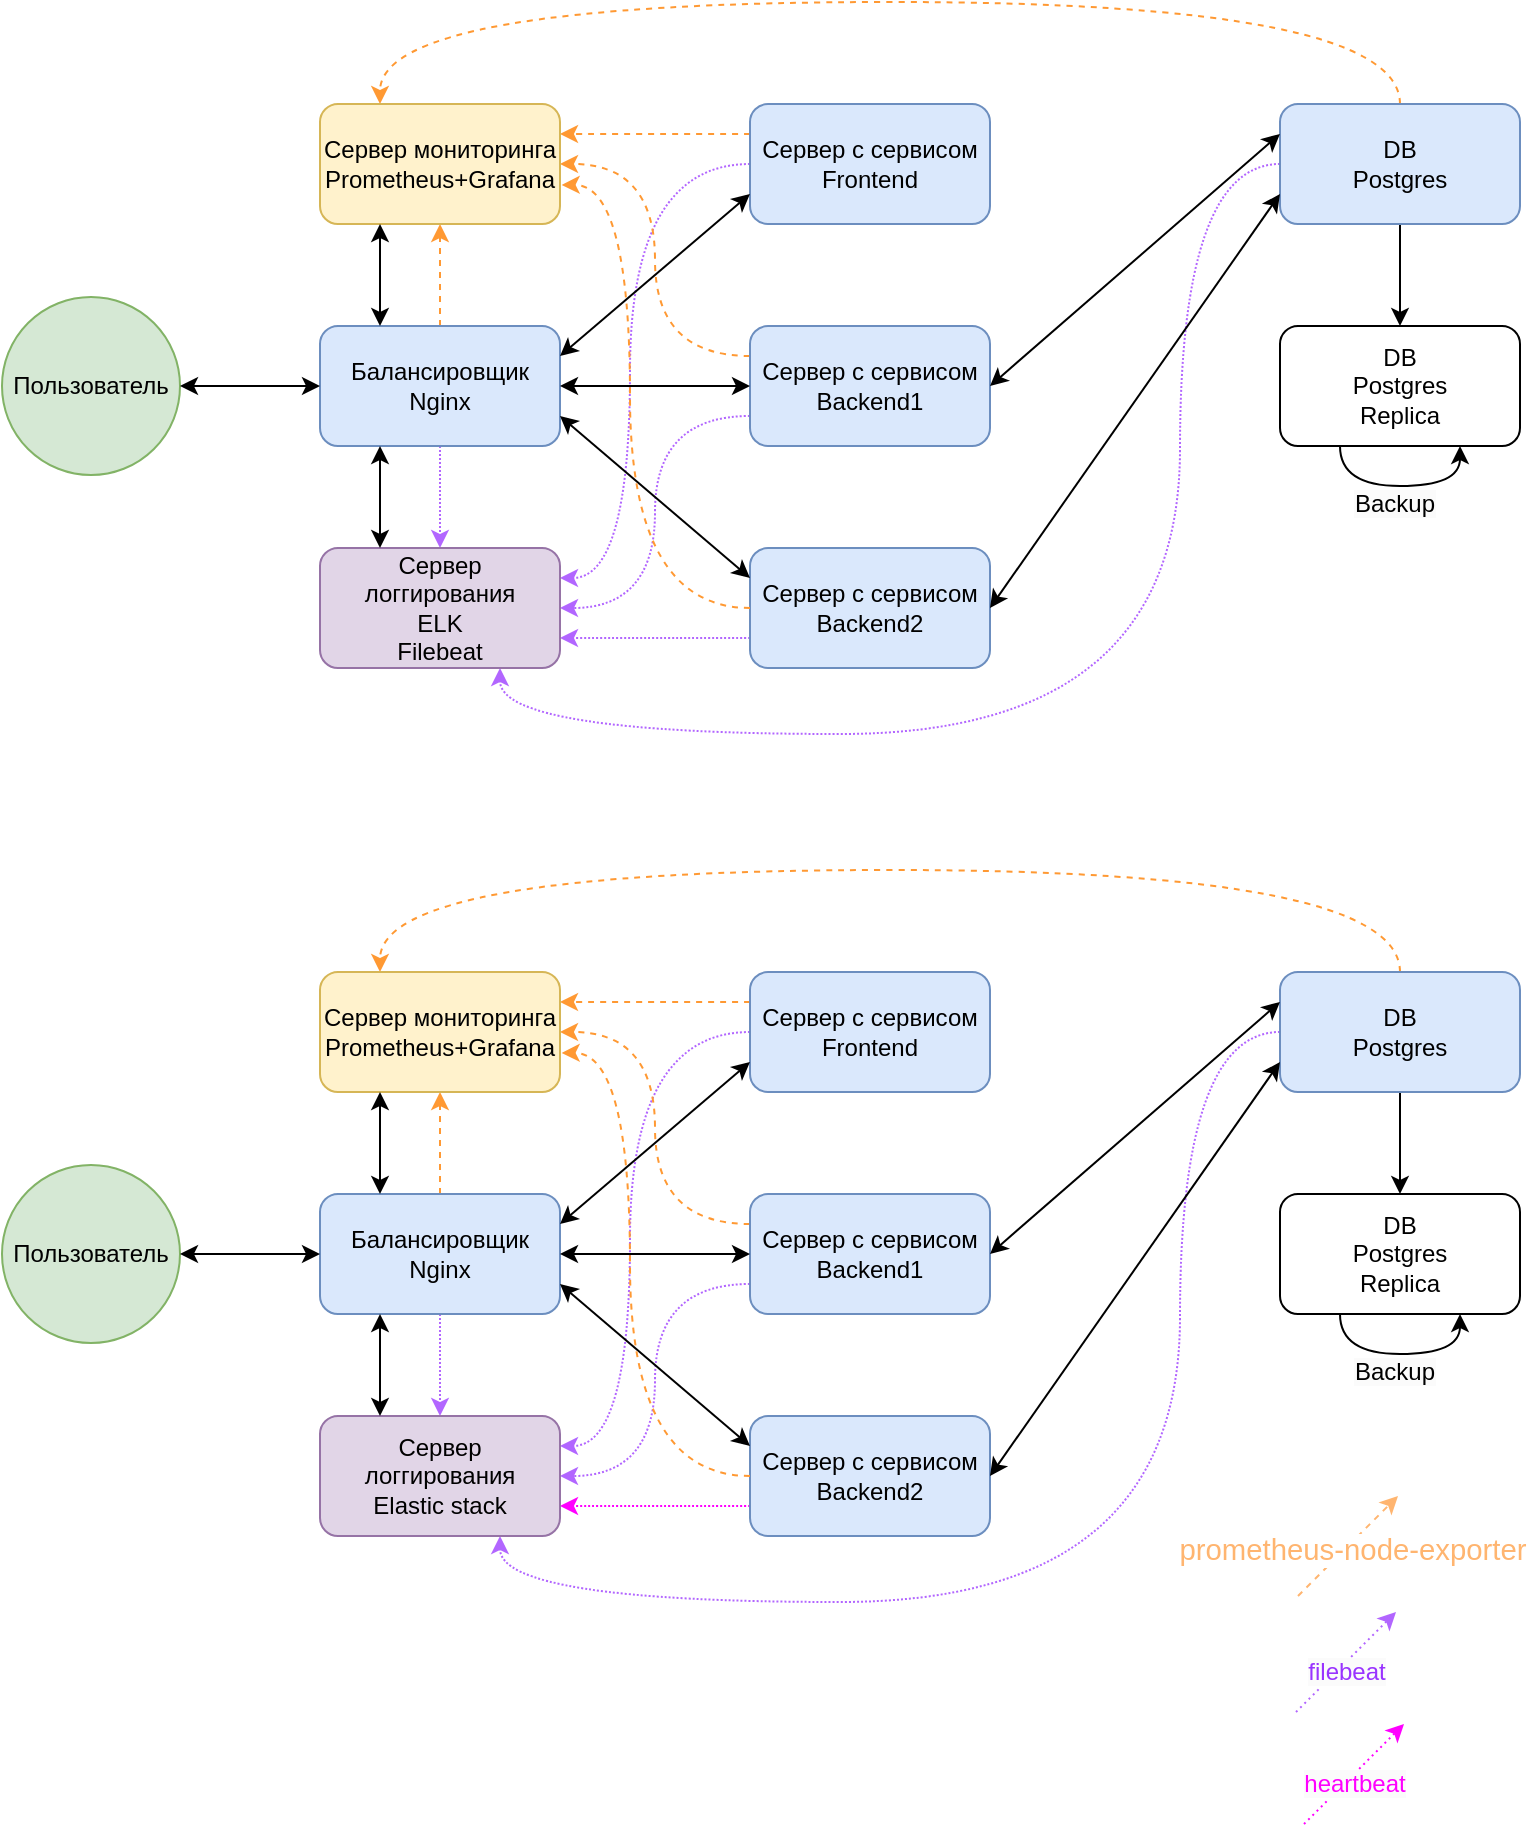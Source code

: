 <mxfile version="25.0.3">
  <diagram name="Страница — 1" id="hiSszDSdM4KmS5g5JCWV">
    <mxGraphModel dx="1434" dy="780" grid="0" gridSize="10" guides="1" tooltips="1" connect="1" arrows="1" fold="1" page="1" pageScale="1" pageWidth="827" pageHeight="1169" math="0" shadow="0">
      <root>
        <mxCell id="0" />
        <mxCell id="1" parent="0" />
        <mxCell id="JpiygvqlaEMgaRIOcOH8-22" style="edgeStyle=orthogonalEdgeStyle;rounded=0;orthogonalLoop=1;jettySize=auto;html=1;entryX=0.5;entryY=0;entryDx=0;entryDy=0;dashed=1;strokeColor=#B266FF;dashPattern=1 1;" parent="1" source="JpiygvqlaEMgaRIOcOH8-1" target="JpiygvqlaEMgaRIOcOH8-18" edge="1">
          <mxGeometry relative="1" as="geometry" />
        </mxCell>
        <mxCell id="JpiygvqlaEMgaRIOcOH8-26" value="" style="edgeStyle=orthogonalEdgeStyle;rounded=0;orthogonalLoop=1;jettySize=auto;html=1;dashed=1;strokeColor=#FF9933;" parent="1" source="JpiygvqlaEMgaRIOcOH8-1" target="JpiygvqlaEMgaRIOcOH8-19" edge="1">
          <mxGeometry relative="1" as="geometry" />
        </mxCell>
        <mxCell id="JpiygvqlaEMgaRIOcOH8-1" value="&lt;div&gt;Балансировщик&lt;/div&gt;Nginx" style="rounded=1;whiteSpace=wrap;html=1;fillColor=#dae8fc;strokeColor=#6c8ebf;" parent="1" vertex="1">
          <mxGeometry x="184" y="325" width="120" height="60" as="geometry" />
        </mxCell>
        <mxCell id="JpiygvqlaEMgaRIOcOH8-31" style="edgeStyle=orthogonalEdgeStyle;rounded=0;orthogonalLoop=1;jettySize=auto;html=1;entryX=1;entryY=0.25;entryDx=0;entryDy=0;dashed=1;curved=1;strokeColor=#B266FF;dashPattern=1 1;" parent="1" source="JpiygvqlaEMgaRIOcOH8-2" target="JpiygvqlaEMgaRIOcOH8-18" edge="1">
          <mxGeometry relative="1" as="geometry">
            <Array as="points">
              <mxPoint x="339" y="244" />
              <mxPoint x="339" y="451" />
            </Array>
          </mxGeometry>
        </mxCell>
        <mxCell id="JpiygvqlaEMgaRIOcOH8-34" style="edgeStyle=orthogonalEdgeStyle;rounded=0;orthogonalLoop=1;jettySize=auto;html=1;entryX=1;entryY=0.25;entryDx=0;entryDy=0;curved=1;dashed=1;exitX=0;exitY=0.25;exitDx=0;exitDy=0;strokeColor=#FF9933;" parent="1" source="JpiygvqlaEMgaRIOcOH8-2" target="JpiygvqlaEMgaRIOcOH8-19" edge="1">
          <mxGeometry relative="1" as="geometry" />
        </mxCell>
        <mxCell id="JpiygvqlaEMgaRIOcOH8-2" value="Сервер с сервисом&lt;div&gt;Frontend&lt;/div&gt;" style="rounded=1;whiteSpace=wrap;html=1;fillColor=#dae8fc;strokeColor=#6c8ebf;" parent="1" vertex="1">
          <mxGeometry x="399" y="214" width="120" height="60" as="geometry" />
        </mxCell>
        <mxCell id="JpiygvqlaEMgaRIOcOH8-29" style="edgeStyle=orthogonalEdgeStyle;rounded=0;orthogonalLoop=1;jettySize=auto;html=1;entryX=1;entryY=0.5;entryDx=0;entryDy=0;dashed=1;curved=1;strokeColor=#B266FF;exitX=0;exitY=0.75;exitDx=0;exitDy=0;dashPattern=1 1;" parent="1" source="JpiygvqlaEMgaRIOcOH8-3" target="JpiygvqlaEMgaRIOcOH8-18" edge="1">
          <mxGeometry relative="1" as="geometry" />
        </mxCell>
        <mxCell id="JpiygvqlaEMgaRIOcOH8-35" style="edgeStyle=orthogonalEdgeStyle;rounded=0;orthogonalLoop=1;jettySize=auto;html=1;exitX=0;exitY=0.25;exitDx=0;exitDy=0;entryX=1;entryY=0.5;entryDx=0;entryDy=0;curved=1;dashed=1;strokeColor=#FF9933;" parent="1" source="JpiygvqlaEMgaRIOcOH8-3" target="JpiygvqlaEMgaRIOcOH8-19" edge="1">
          <mxGeometry relative="1" as="geometry" />
        </mxCell>
        <mxCell id="JpiygvqlaEMgaRIOcOH8-3" value="Сервер с сервисом&lt;br&gt;&lt;div&gt;Backend1&lt;/div&gt;" style="rounded=1;whiteSpace=wrap;html=1;fillColor=#dae8fc;strokeColor=#6c8ebf;" parent="1" vertex="1">
          <mxGeometry x="399" y="325" width="120" height="60" as="geometry" />
        </mxCell>
        <mxCell id="JpiygvqlaEMgaRIOcOH8-30" style="edgeStyle=orthogonalEdgeStyle;rounded=0;orthogonalLoop=1;jettySize=auto;html=1;entryX=1;entryY=0.75;entryDx=0;entryDy=0;dashed=1;curved=1;strokeColor=#B266FF;exitX=0;exitY=0.75;exitDx=0;exitDy=0;dashPattern=1 1;" parent="1" source="JpiygvqlaEMgaRIOcOH8-4" target="JpiygvqlaEMgaRIOcOH8-18" edge="1">
          <mxGeometry relative="1" as="geometry" />
        </mxCell>
        <mxCell id="JpiygvqlaEMgaRIOcOH8-4" value="Сервер с сервисом&lt;br&gt;&lt;div&gt;Backend2&lt;/div&gt;" style="rounded=1;whiteSpace=wrap;html=1;fillColor=#dae8fc;strokeColor=#6c8ebf;" parent="1" vertex="1">
          <mxGeometry x="399" y="436" width="120" height="60" as="geometry" />
        </mxCell>
        <mxCell id="JpiygvqlaEMgaRIOcOH8-12" style="edgeStyle=orthogonalEdgeStyle;rounded=0;orthogonalLoop=1;jettySize=auto;html=1;exitX=0.5;exitY=1;exitDx=0;exitDy=0;entryX=0.5;entryY=0;entryDx=0;entryDy=0;" parent="1" source="JpiygvqlaEMgaRIOcOH8-5" target="JpiygvqlaEMgaRIOcOH8-6" edge="1">
          <mxGeometry relative="1" as="geometry" />
        </mxCell>
        <mxCell id="JpiygvqlaEMgaRIOcOH8-32" style="edgeStyle=orthogonalEdgeStyle;rounded=0;orthogonalLoop=1;jettySize=auto;html=1;entryX=0.25;entryY=0;entryDx=0;entryDy=0;curved=1;exitX=0.5;exitY=0;exitDx=0;exitDy=0;dashed=1;strokeColor=#FF9933;" parent="1" source="JpiygvqlaEMgaRIOcOH8-5" target="JpiygvqlaEMgaRIOcOH8-19" edge="1">
          <mxGeometry relative="1" as="geometry">
            <Array as="points">
              <mxPoint x="724" y="163" />
              <mxPoint x="214" y="163" />
            </Array>
          </mxGeometry>
        </mxCell>
        <mxCell id="JpiygvqlaEMgaRIOcOH8-33" style="edgeStyle=orthogonalEdgeStyle;rounded=0;orthogonalLoop=1;jettySize=auto;html=1;entryX=0.75;entryY=1;entryDx=0;entryDy=0;curved=1;dashed=1;strokeColor=#B266FF;dashPattern=1 1;" parent="1" source="JpiygvqlaEMgaRIOcOH8-5" target="JpiygvqlaEMgaRIOcOH8-18" edge="1">
          <mxGeometry relative="1" as="geometry">
            <Array as="points">
              <mxPoint x="614" y="244" />
              <mxPoint x="614" y="529" />
              <mxPoint x="274" y="529" />
            </Array>
          </mxGeometry>
        </mxCell>
        <mxCell id="JpiygvqlaEMgaRIOcOH8-5" value="DB&lt;div&gt;Postgres&lt;/div&gt;" style="rounded=1;whiteSpace=wrap;html=1;fillColor=#dae8fc;strokeColor=#6c8ebf;" parent="1" vertex="1">
          <mxGeometry x="664" y="214" width="120" height="60" as="geometry" />
        </mxCell>
        <mxCell id="JpiygvqlaEMgaRIOcOH8-15" value="" style="edgeStyle=orthogonalEdgeStyle;rounded=0;orthogonalLoop=1;jettySize=auto;html=1;entryX=0.75;entryY=1;entryDx=0;entryDy=0;curved=1;exitX=0.25;exitY=1;exitDx=0;exitDy=0;" parent="1" source="JpiygvqlaEMgaRIOcOH8-6" target="JpiygvqlaEMgaRIOcOH8-6" edge="1">
          <mxGeometry relative="1" as="geometry">
            <mxPoint x="724" y="436" as="targetPoint" />
          </mxGeometry>
        </mxCell>
        <mxCell id="JpiygvqlaEMgaRIOcOH8-23" value="&lt;span style=&quot;font-size: 12px; text-wrap-mode: wrap; background-color: rgb(251, 251, 251);&quot;&gt;Backup&lt;/span&gt;" style="edgeLabel;html=1;align=center;verticalAlign=middle;resizable=0;points=[];" parent="JpiygvqlaEMgaRIOcOH8-15" vertex="1" connectable="0">
          <mxGeometry x="-0.057" y="3" relative="1" as="geometry">
            <mxPoint y="12" as="offset" />
          </mxGeometry>
        </mxCell>
        <mxCell id="JpiygvqlaEMgaRIOcOH8-6" value="DB&lt;div&gt;Postgres&lt;/div&gt;&lt;div&gt;Replica&lt;/div&gt;" style="rounded=1;whiteSpace=wrap;html=1;" parent="1" vertex="1">
          <mxGeometry x="664" y="325" width="120" height="60" as="geometry" />
        </mxCell>
        <mxCell id="JpiygvqlaEMgaRIOcOH8-7" value="" style="endArrow=classic;startArrow=classic;html=1;rounded=0;entryX=0;entryY=0.75;entryDx=0;entryDy=0;exitX=1;exitY=0.25;exitDx=0;exitDy=0;" parent="1" source="JpiygvqlaEMgaRIOcOH8-1" target="JpiygvqlaEMgaRIOcOH8-2" edge="1">
          <mxGeometry width="50" height="50" relative="1" as="geometry">
            <mxPoint x="438" y="111" as="sourcePoint" />
            <mxPoint x="488" y="61" as="targetPoint" />
          </mxGeometry>
        </mxCell>
        <mxCell id="JpiygvqlaEMgaRIOcOH8-8" value="" style="endArrow=classic;startArrow=classic;html=1;rounded=0;entryX=0;entryY=0.25;entryDx=0;entryDy=0;exitX=1;exitY=0.5;exitDx=0;exitDy=0;" parent="1" source="JpiygvqlaEMgaRIOcOH8-3" target="JpiygvqlaEMgaRIOcOH8-5" edge="1">
          <mxGeometry width="50" height="50" relative="1" as="geometry">
            <mxPoint x="584" y="167" as="sourcePoint" />
            <mxPoint x="634" y="117" as="targetPoint" />
          </mxGeometry>
        </mxCell>
        <mxCell id="JpiygvqlaEMgaRIOcOH8-9" value="" style="endArrow=classic;startArrow=classic;html=1;rounded=0;entryX=0;entryY=0.75;entryDx=0;entryDy=0;exitX=1;exitY=0.5;exitDx=0;exitDy=0;" parent="1" source="JpiygvqlaEMgaRIOcOH8-4" target="JpiygvqlaEMgaRIOcOH8-5" edge="1">
          <mxGeometry width="50" height="50" relative="1" as="geometry">
            <mxPoint x="528" y="139" as="sourcePoint" />
            <mxPoint x="578" y="89" as="targetPoint" />
          </mxGeometry>
        </mxCell>
        <mxCell id="JpiygvqlaEMgaRIOcOH8-10" value="" style="endArrow=classic;startArrow=classic;html=1;rounded=0;entryX=0;entryY=0.5;entryDx=0;entryDy=0;exitX=1;exitY=0.5;exitDx=0;exitDy=0;" parent="1" source="JpiygvqlaEMgaRIOcOH8-1" target="JpiygvqlaEMgaRIOcOH8-3" edge="1">
          <mxGeometry width="50" height="50" relative="1" as="geometry">
            <mxPoint x="314" y="365" as="sourcePoint" />
            <mxPoint x="409" y="254" as="targetPoint" />
          </mxGeometry>
        </mxCell>
        <mxCell id="JpiygvqlaEMgaRIOcOH8-11" value="" style="endArrow=classic;startArrow=classic;html=1;rounded=0;entryX=0;entryY=0.25;entryDx=0;entryDy=0;exitX=1;exitY=0.75;exitDx=0;exitDy=0;" parent="1" source="JpiygvqlaEMgaRIOcOH8-1" target="JpiygvqlaEMgaRIOcOH8-4" edge="1">
          <mxGeometry width="50" height="50" relative="1" as="geometry">
            <mxPoint x="314" y="365" as="sourcePoint" />
            <mxPoint x="409" y="365" as="targetPoint" />
          </mxGeometry>
        </mxCell>
        <mxCell id="JpiygvqlaEMgaRIOcOH8-16" value="Пользователь" style="ellipse;whiteSpace=wrap;html=1;aspect=fixed;fillColor=#d5e8d4;strokeColor=#82b366;" parent="1" vertex="1">
          <mxGeometry x="25" y="310.5" width="89" height="89" as="geometry" />
        </mxCell>
        <mxCell id="JpiygvqlaEMgaRIOcOH8-18" value="Сервер логгирования&lt;div&gt;ELK&lt;/div&gt;&lt;div&gt;Filebeat&lt;/div&gt;" style="rounded=1;whiteSpace=wrap;html=1;fillColor=#e1d5e7;strokeColor=#9673a6;" parent="1" vertex="1">
          <mxGeometry x="184" y="436" width="120" height="60" as="geometry" />
        </mxCell>
        <mxCell id="JpiygvqlaEMgaRIOcOH8-19" value="Сервер мониторинга&lt;div&gt;Prometheus+Grafana&lt;/div&gt;" style="rounded=1;whiteSpace=wrap;html=1;fillColor=#fff2cc;strokeColor=#d6b656;" parent="1" vertex="1">
          <mxGeometry x="184" y="214" width="120" height="60" as="geometry" />
        </mxCell>
        <mxCell id="JpiygvqlaEMgaRIOcOH8-24" value="" style="endArrow=classic;startArrow=classic;html=1;rounded=0;entryX=0.25;entryY=1;entryDx=0;entryDy=0;exitX=0.25;exitY=0;exitDx=0;exitDy=0;" parent="1" source="JpiygvqlaEMgaRIOcOH8-18" target="JpiygvqlaEMgaRIOcOH8-1" edge="1">
          <mxGeometry width="50" height="50" relative="1" as="geometry">
            <mxPoint x="314" y="350" as="sourcePoint" />
            <mxPoint x="409" y="254" as="targetPoint" />
          </mxGeometry>
        </mxCell>
        <mxCell id="JpiygvqlaEMgaRIOcOH8-25" value="" style="endArrow=classic;startArrow=classic;html=1;rounded=0;entryX=0.25;entryY=1;entryDx=0;entryDy=0;exitX=0.25;exitY=0;exitDx=0;exitDy=0;" parent="1" source="JpiygvqlaEMgaRIOcOH8-1" target="JpiygvqlaEMgaRIOcOH8-19" edge="1">
          <mxGeometry width="50" height="50" relative="1" as="geometry">
            <mxPoint x="224" y="446" as="sourcePoint" />
            <mxPoint x="224" y="395" as="targetPoint" />
          </mxGeometry>
        </mxCell>
        <mxCell id="JpiygvqlaEMgaRIOcOH8-36" style="edgeStyle=orthogonalEdgeStyle;rounded=0;orthogonalLoop=1;jettySize=auto;html=1;exitX=0;exitY=0.5;exitDx=0;exitDy=0;entryX=1.007;entryY=0.674;entryDx=0;entryDy=0;entryPerimeter=0;curved=1;dashed=1;strokeColor=#FF9933;" parent="1" source="JpiygvqlaEMgaRIOcOH8-4" target="JpiygvqlaEMgaRIOcOH8-19" edge="1">
          <mxGeometry relative="1" as="geometry">
            <Array as="points">
              <mxPoint x="339" y="466" />
              <mxPoint x="339" y="254" />
            </Array>
          </mxGeometry>
        </mxCell>
        <mxCell id="JpiygvqlaEMgaRIOcOH8-37" value="" style="endArrow=classic;startArrow=classic;html=1;rounded=0;entryX=1;entryY=0.5;entryDx=0;entryDy=0;exitX=0;exitY=0.5;exitDx=0;exitDy=0;" parent="1" source="JpiygvqlaEMgaRIOcOH8-1" target="JpiygvqlaEMgaRIOcOH8-16" edge="1">
          <mxGeometry width="50" height="50" relative="1" as="geometry">
            <mxPoint x="224" y="335" as="sourcePoint" />
            <mxPoint x="224" y="284" as="targetPoint" />
          </mxGeometry>
        </mxCell>
        <mxCell id="-ABRjQSA_zUm2fUTC_30-1" style="edgeStyle=orthogonalEdgeStyle;rounded=0;orthogonalLoop=1;jettySize=auto;html=1;entryX=0.5;entryY=0;entryDx=0;entryDy=0;dashed=1;strokeColor=#B266FF;dashPattern=1 1;" edge="1" source="-ABRjQSA_zUm2fUTC_30-3" target="-ABRjQSA_zUm2fUTC_30-25" parent="1">
          <mxGeometry relative="1" as="geometry" />
        </mxCell>
        <mxCell id="-ABRjQSA_zUm2fUTC_30-2" value="" style="edgeStyle=orthogonalEdgeStyle;rounded=0;orthogonalLoop=1;jettySize=auto;html=1;dashed=1;strokeColor=#FF9933;" edge="1" source="-ABRjQSA_zUm2fUTC_30-3" target="-ABRjQSA_zUm2fUTC_30-26" parent="1">
          <mxGeometry relative="1" as="geometry" />
        </mxCell>
        <mxCell id="-ABRjQSA_zUm2fUTC_30-3" value="&lt;div&gt;Балансировщик&lt;/div&gt;Nginx" style="rounded=1;whiteSpace=wrap;html=1;fillColor=#dae8fc;strokeColor=#6c8ebf;" vertex="1" parent="1">
          <mxGeometry x="184" y="759" width="120" height="60" as="geometry" />
        </mxCell>
        <mxCell id="-ABRjQSA_zUm2fUTC_30-4" style="edgeStyle=orthogonalEdgeStyle;rounded=0;orthogonalLoop=1;jettySize=auto;html=1;entryX=1;entryY=0.25;entryDx=0;entryDy=0;dashed=1;curved=1;strokeColor=#B266FF;dashPattern=1 1;" edge="1" source="-ABRjQSA_zUm2fUTC_30-6" target="-ABRjQSA_zUm2fUTC_30-25" parent="1">
          <mxGeometry relative="1" as="geometry">
            <Array as="points">
              <mxPoint x="339" y="678" />
              <mxPoint x="339" y="885" />
            </Array>
          </mxGeometry>
        </mxCell>
        <mxCell id="-ABRjQSA_zUm2fUTC_30-5" style="edgeStyle=orthogonalEdgeStyle;rounded=0;orthogonalLoop=1;jettySize=auto;html=1;entryX=1;entryY=0.25;entryDx=0;entryDy=0;curved=1;dashed=1;exitX=0;exitY=0.25;exitDx=0;exitDy=0;strokeColor=#FF9933;" edge="1" source="-ABRjQSA_zUm2fUTC_30-6" target="-ABRjQSA_zUm2fUTC_30-26" parent="1">
          <mxGeometry relative="1" as="geometry" />
        </mxCell>
        <mxCell id="-ABRjQSA_zUm2fUTC_30-6" value="Сервер с сервисом&lt;div&gt;Frontend&lt;/div&gt;" style="rounded=1;whiteSpace=wrap;html=1;fillColor=#dae8fc;strokeColor=#6c8ebf;" vertex="1" parent="1">
          <mxGeometry x="399" y="648" width="120" height="60" as="geometry" />
        </mxCell>
        <mxCell id="-ABRjQSA_zUm2fUTC_30-7" style="edgeStyle=orthogonalEdgeStyle;rounded=0;orthogonalLoop=1;jettySize=auto;html=1;entryX=1;entryY=0.5;entryDx=0;entryDy=0;dashed=1;curved=1;strokeColor=#B266FF;exitX=0;exitY=0.75;exitDx=0;exitDy=0;dashPattern=1 1;" edge="1" source="-ABRjQSA_zUm2fUTC_30-9" target="-ABRjQSA_zUm2fUTC_30-25" parent="1">
          <mxGeometry relative="1" as="geometry" />
        </mxCell>
        <mxCell id="-ABRjQSA_zUm2fUTC_30-8" style="edgeStyle=orthogonalEdgeStyle;rounded=0;orthogonalLoop=1;jettySize=auto;html=1;exitX=0;exitY=0.25;exitDx=0;exitDy=0;entryX=1;entryY=0.5;entryDx=0;entryDy=0;curved=1;dashed=1;strokeColor=#FF9933;" edge="1" source="-ABRjQSA_zUm2fUTC_30-9" target="-ABRjQSA_zUm2fUTC_30-26" parent="1">
          <mxGeometry relative="1" as="geometry" />
        </mxCell>
        <mxCell id="-ABRjQSA_zUm2fUTC_30-9" value="Сервер с сервисом&lt;br&gt;&lt;div&gt;Backend1&lt;/div&gt;" style="rounded=1;whiteSpace=wrap;html=1;fillColor=#dae8fc;strokeColor=#6c8ebf;" vertex="1" parent="1">
          <mxGeometry x="399" y="759" width="120" height="60" as="geometry" />
        </mxCell>
        <mxCell id="-ABRjQSA_zUm2fUTC_30-10" style="edgeStyle=orthogonalEdgeStyle;rounded=0;orthogonalLoop=1;jettySize=auto;html=1;entryX=1;entryY=0.75;entryDx=0;entryDy=0;dashed=1;curved=1;strokeColor=#FF00FF;exitX=0;exitY=0.75;exitDx=0;exitDy=0;dashPattern=1 1;" edge="1" source="-ABRjQSA_zUm2fUTC_30-11" target="-ABRjQSA_zUm2fUTC_30-25" parent="1">
          <mxGeometry relative="1" as="geometry" />
        </mxCell>
        <mxCell id="-ABRjQSA_zUm2fUTC_30-11" value="Сервер с сервисом&lt;br&gt;&lt;div&gt;Backend2&lt;/div&gt;" style="rounded=1;whiteSpace=wrap;html=1;fillColor=#dae8fc;strokeColor=#6c8ebf;" vertex="1" parent="1">
          <mxGeometry x="399" y="870" width="120" height="60" as="geometry" />
        </mxCell>
        <mxCell id="-ABRjQSA_zUm2fUTC_30-12" style="edgeStyle=orthogonalEdgeStyle;rounded=0;orthogonalLoop=1;jettySize=auto;html=1;exitX=0.5;exitY=1;exitDx=0;exitDy=0;entryX=0.5;entryY=0;entryDx=0;entryDy=0;" edge="1" source="-ABRjQSA_zUm2fUTC_30-15" target="-ABRjQSA_zUm2fUTC_30-18" parent="1">
          <mxGeometry relative="1" as="geometry" />
        </mxCell>
        <mxCell id="-ABRjQSA_zUm2fUTC_30-13" style="edgeStyle=orthogonalEdgeStyle;rounded=0;orthogonalLoop=1;jettySize=auto;html=1;entryX=0.25;entryY=0;entryDx=0;entryDy=0;curved=1;exitX=0.5;exitY=0;exitDx=0;exitDy=0;dashed=1;strokeColor=#FF9933;" edge="1" source="-ABRjQSA_zUm2fUTC_30-15" target="-ABRjQSA_zUm2fUTC_30-26" parent="1">
          <mxGeometry relative="1" as="geometry">
            <Array as="points">
              <mxPoint x="724" y="597" />
              <mxPoint x="214" y="597" />
            </Array>
          </mxGeometry>
        </mxCell>
        <mxCell id="-ABRjQSA_zUm2fUTC_30-14" style="edgeStyle=orthogonalEdgeStyle;rounded=0;orthogonalLoop=1;jettySize=auto;html=1;entryX=0.75;entryY=1;entryDx=0;entryDy=0;curved=1;dashed=1;strokeColor=#B266FF;dashPattern=1 1;" edge="1" source="-ABRjQSA_zUm2fUTC_30-15" target="-ABRjQSA_zUm2fUTC_30-25" parent="1">
          <mxGeometry relative="1" as="geometry">
            <Array as="points">
              <mxPoint x="614" y="678" />
              <mxPoint x="614" y="963" />
              <mxPoint x="274" y="963" />
            </Array>
          </mxGeometry>
        </mxCell>
        <mxCell id="-ABRjQSA_zUm2fUTC_30-15" value="DB&lt;div&gt;Postgres&lt;/div&gt;" style="rounded=1;whiteSpace=wrap;html=1;fillColor=#dae8fc;strokeColor=#6c8ebf;" vertex="1" parent="1">
          <mxGeometry x="664" y="648" width="120" height="60" as="geometry" />
        </mxCell>
        <mxCell id="-ABRjQSA_zUm2fUTC_30-16" value="" style="edgeStyle=orthogonalEdgeStyle;rounded=0;orthogonalLoop=1;jettySize=auto;html=1;entryX=0.75;entryY=1;entryDx=0;entryDy=0;curved=1;exitX=0.25;exitY=1;exitDx=0;exitDy=0;" edge="1" source="-ABRjQSA_zUm2fUTC_30-18" target="-ABRjQSA_zUm2fUTC_30-18" parent="1">
          <mxGeometry relative="1" as="geometry">
            <mxPoint x="724" y="870" as="targetPoint" />
          </mxGeometry>
        </mxCell>
        <mxCell id="-ABRjQSA_zUm2fUTC_30-17" value="&lt;span style=&quot;font-size: 12px; text-wrap-mode: wrap; background-color: rgb(251, 251, 251);&quot;&gt;Backup&lt;/span&gt;" style="edgeLabel;html=1;align=center;verticalAlign=middle;resizable=0;points=[];" vertex="1" connectable="0" parent="-ABRjQSA_zUm2fUTC_30-16">
          <mxGeometry x="-0.057" y="3" relative="1" as="geometry">
            <mxPoint y="12" as="offset" />
          </mxGeometry>
        </mxCell>
        <mxCell id="-ABRjQSA_zUm2fUTC_30-18" value="DB&lt;div&gt;Postgres&lt;/div&gt;&lt;div&gt;Replica&lt;/div&gt;" style="rounded=1;whiteSpace=wrap;html=1;" vertex="1" parent="1">
          <mxGeometry x="664" y="759" width="120" height="60" as="geometry" />
        </mxCell>
        <mxCell id="-ABRjQSA_zUm2fUTC_30-19" value="" style="endArrow=classic;startArrow=classic;html=1;rounded=0;entryX=0;entryY=0.75;entryDx=0;entryDy=0;exitX=1;exitY=0.25;exitDx=0;exitDy=0;" edge="1" source="-ABRjQSA_zUm2fUTC_30-3" target="-ABRjQSA_zUm2fUTC_30-6" parent="1">
          <mxGeometry width="50" height="50" relative="1" as="geometry">
            <mxPoint x="438" y="545" as="sourcePoint" />
            <mxPoint x="488" y="495" as="targetPoint" />
          </mxGeometry>
        </mxCell>
        <mxCell id="-ABRjQSA_zUm2fUTC_30-20" value="" style="endArrow=classic;startArrow=classic;html=1;rounded=0;entryX=0;entryY=0.25;entryDx=0;entryDy=0;exitX=1;exitY=0.5;exitDx=0;exitDy=0;" edge="1" source="-ABRjQSA_zUm2fUTC_30-9" target="-ABRjQSA_zUm2fUTC_30-15" parent="1">
          <mxGeometry width="50" height="50" relative="1" as="geometry">
            <mxPoint x="584" y="601" as="sourcePoint" />
            <mxPoint x="634" y="551" as="targetPoint" />
          </mxGeometry>
        </mxCell>
        <mxCell id="-ABRjQSA_zUm2fUTC_30-21" value="" style="endArrow=classic;startArrow=classic;html=1;rounded=0;entryX=0;entryY=0.75;entryDx=0;entryDy=0;exitX=1;exitY=0.5;exitDx=0;exitDy=0;" edge="1" source="-ABRjQSA_zUm2fUTC_30-11" target="-ABRjQSA_zUm2fUTC_30-15" parent="1">
          <mxGeometry width="50" height="50" relative="1" as="geometry">
            <mxPoint x="528" y="573" as="sourcePoint" />
            <mxPoint x="578" y="523" as="targetPoint" />
          </mxGeometry>
        </mxCell>
        <mxCell id="-ABRjQSA_zUm2fUTC_30-22" value="" style="endArrow=classic;startArrow=classic;html=1;rounded=0;entryX=0;entryY=0.5;entryDx=0;entryDy=0;exitX=1;exitY=0.5;exitDx=0;exitDy=0;" edge="1" source="-ABRjQSA_zUm2fUTC_30-3" target="-ABRjQSA_zUm2fUTC_30-9" parent="1">
          <mxGeometry width="50" height="50" relative="1" as="geometry">
            <mxPoint x="314" y="799" as="sourcePoint" />
            <mxPoint x="409" y="688" as="targetPoint" />
          </mxGeometry>
        </mxCell>
        <mxCell id="-ABRjQSA_zUm2fUTC_30-23" value="" style="endArrow=classic;startArrow=classic;html=1;rounded=0;entryX=0;entryY=0.25;entryDx=0;entryDy=0;exitX=1;exitY=0.75;exitDx=0;exitDy=0;" edge="1" source="-ABRjQSA_zUm2fUTC_30-3" target="-ABRjQSA_zUm2fUTC_30-11" parent="1">
          <mxGeometry width="50" height="50" relative="1" as="geometry">
            <mxPoint x="314" y="799" as="sourcePoint" />
            <mxPoint x="409" y="799" as="targetPoint" />
          </mxGeometry>
        </mxCell>
        <mxCell id="-ABRjQSA_zUm2fUTC_30-24" value="Пользователь" style="ellipse;whiteSpace=wrap;html=1;aspect=fixed;fillColor=#d5e8d4;strokeColor=#82b366;" vertex="1" parent="1">
          <mxGeometry x="25" y="744.5" width="89" height="89" as="geometry" />
        </mxCell>
        <mxCell id="-ABRjQSA_zUm2fUTC_30-25" value="Сервер логгирования&lt;div&gt;Elastic stack&lt;/div&gt;" style="rounded=1;whiteSpace=wrap;html=1;fillColor=#e1d5e7;strokeColor=#9673a6;" vertex="1" parent="1">
          <mxGeometry x="184" y="870" width="120" height="60" as="geometry" />
        </mxCell>
        <mxCell id="-ABRjQSA_zUm2fUTC_30-26" value="Сервер мониторинга&lt;div&gt;Prometheus+Grafana&lt;/div&gt;" style="rounded=1;whiteSpace=wrap;html=1;fillColor=#fff2cc;strokeColor=#d6b656;" vertex="1" parent="1">
          <mxGeometry x="184" y="648" width="120" height="60" as="geometry" />
        </mxCell>
        <mxCell id="-ABRjQSA_zUm2fUTC_30-27" value="" style="endArrow=classic;startArrow=classic;html=1;rounded=0;entryX=0.25;entryY=1;entryDx=0;entryDy=0;exitX=0.25;exitY=0;exitDx=0;exitDy=0;" edge="1" source="-ABRjQSA_zUm2fUTC_30-25" target="-ABRjQSA_zUm2fUTC_30-3" parent="1">
          <mxGeometry width="50" height="50" relative="1" as="geometry">
            <mxPoint x="314" y="784" as="sourcePoint" />
            <mxPoint x="409" y="688" as="targetPoint" />
          </mxGeometry>
        </mxCell>
        <mxCell id="-ABRjQSA_zUm2fUTC_30-28" value="" style="endArrow=classic;startArrow=classic;html=1;rounded=0;entryX=0.25;entryY=1;entryDx=0;entryDy=0;exitX=0.25;exitY=0;exitDx=0;exitDy=0;" edge="1" source="-ABRjQSA_zUm2fUTC_30-3" target="-ABRjQSA_zUm2fUTC_30-26" parent="1">
          <mxGeometry width="50" height="50" relative="1" as="geometry">
            <mxPoint x="224" y="880" as="sourcePoint" />
            <mxPoint x="224" y="829" as="targetPoint" />
          </mxGeometry>
        </mxCell>
        <mxCell id="-ABRjQSA_zUm2fUTC_30-29" style="edgeStyle=orthogonalEdgeStyle;rounded=0;orthogonalLoop=1;jettySize=auto;html=1;exitX=0;exitY=0.5;exitDx=0;exitDy=0;entryX=1.007;entryY=0.674;entryDx=0;entryDy=0;entryPerimeter=0;curved=1;dashed=1;strokeColor=#FF9933;" edge="1" source="-ABRjQSA_zUm2fUTC_30-11" target="-ABRjQSA_zUm2fUTC_30-26" parent="1">
          <mxGeometry relative="1" as="geometry">
            <Array as="points">
              <mxPoint x="339" y="900" />
              <mxPoint x="339" y="688" />
            </Array>
          </mxGeometry>
        </mxCell>
        <mxCell id="-ABRjQSA_zUm2fUTC_30-30" value="" style="endArrow=classic;startArrow=classic;html=1;rounded=0;entryX=1;entryY=0.5;entryDx=0;entryDy=0;exitX=0;exitY=0.5;exitDx=0;exitDy=0;" edge="1" source="-ABRjQSA_zUm2fUTC_30-3" target="-ABRjQSA_zUm2fUTC_30-24" parent="1">
          <mxGeometry width="50" height="50" relative="1" as="geometry">
            <mxPoint x="224" y="769" as="sourcePoint" />
            <mxPoint x="224" y="718" as="targetPoint" />
          </mxGeometry>
        </mxCell>
        <mxCell id="-ABRjQSA_zUm2fUTC_30-35" value="" style="endArrow=classic;html=1;rounded=0;strokeColor=#FFB570;dashed=1;" edge="1" parent="1">
          <mxGeometry width="50" height="50" relative="1" as="geometry">
            <mxPoint x="673" y="960" as="sourcePoint" />
            <mxPoint x="723" y="910" as="targetPoint" />
          </mxGeometry>
        </mxCell>
        <mxCell id="-ABRjQSA_zUm2fUTC_30-36" value="&lt;span lang=&quot;EN-US&quot; style=&quot;font-size:11.0pt;line-height:&lt;br/&gt;107%;font-family:&amp;quot;Calibri&amp;quot;,sans-serif;mso-ascii-theme-font:minor-latin;&lt;br/&gt;mso-fareast-font-family:Calibri;mso-fareast-theme-font:minor-latin;mso-hansi-theme-font:&lt;br/&gt;minor-latin;mso-bidi-font-family:&amp;quot;Times New Roman&amp;quot;;mso-bidi-theme-font:minor-bidi;&lt;br/&gt;mso-ansi-language:EN-US;mso-fareast-language:EN-US;mso-bidi-language:AR-SA&quot;&gt;prometheus-node-exporter&lt;/span&gt;" style="edgeLabel;html=1;align=center;verticalAlign=middle;resizable=0;points=[];fontColor=#FFB570;" vertex="1" connectable="0" parent="-ABRjQSA_zUm2fUTC_30-35">
          <mxGeometry x="0.16" y="1" relative="1" as="geometry">
            <mxPoint x="-2" y="6" as="offset" />
          </mxGeometry>
        </mxCell>
        <mxCell id="-ABRjQSA_zUm2fUTC_30-37" value="" style="endArrow=classic;html=1;rounded=0;strokeColor=#B266FF;dashed=1;dashPattern=1 2;" edge="1" parent="1">
          <mxGeometry width="50" height="50" relative="1" as="geometry">
            <mxPoint x="672" y="1018" as="sourcePoint" />
            <mxPoint x="722" y="968" as="targetPoint" />
          </mxGeometry>
        </mxCell>
        <mxCell id="-ABRjQSA_zUm2fUTC_30-38" value="&lt;span style=&quot;font-size: 12px; text-wrap-mode: wrap; background-color: rgb(251, 251, 251);&quot;&gt;filebeat&lt;/span&gt;" style="edgeLabel;html=1;align=center;verticalAlign=middle;resizable=0;points=[];fontColor=#9933FF;" vertex="1" connectable="0" parent="-ABRjQSA_zUm2fUTC_30-37">
          <mxGeometry x="0.16" y="1" relative="1" as="geometry">
            <mxPoint x="-4" y="9" as="offset" />
          </mxGeometry>
        </mxCell>
        <mxCell id="-ABRjQSA_zUm2fUTC_30-39" value="" style="endArrow=classic;html=1;rounded=0;strokeColor=#FF00FF;dashed=1;dashPattern=1 2;" edge="1" parent="1">
          <mxGeometry width="50" height="50" relative="1" as="geometry">
            <mxPoint x="676" y="1074" as="sourcePoint" />
            <mxPoint x="726" y="1024" as="targetPoint" />
          </mxGeometry>
        </mxCell>
        <mxCell id="-ABRjQSA_zUm2fUTC_30-40" value="&lt;span style=&quot;font-size: 12px; text-wrap-mode: wrap; background-color: rgb(251, 251, 251);&quot;&gt;heartbeat&lt;/span&gt;" style="edgeLabel;html=1;align=center;verticalAlign=middle;resizable=0;points=[];fontColor=#FF00FF;" vertex="1" connectable="0" parent="-ABRjQSA_zUm2fUTC_30-39">
          <mxGeometry x="0.16" y="1" relative="1" as="geometry">
            <mxPoint x="-4" y="9" as="offset" />
          </mxGeometry>
        </mxCell>
      </root>
    </mxGraphModel>
  </diagram>
</mxfile>
